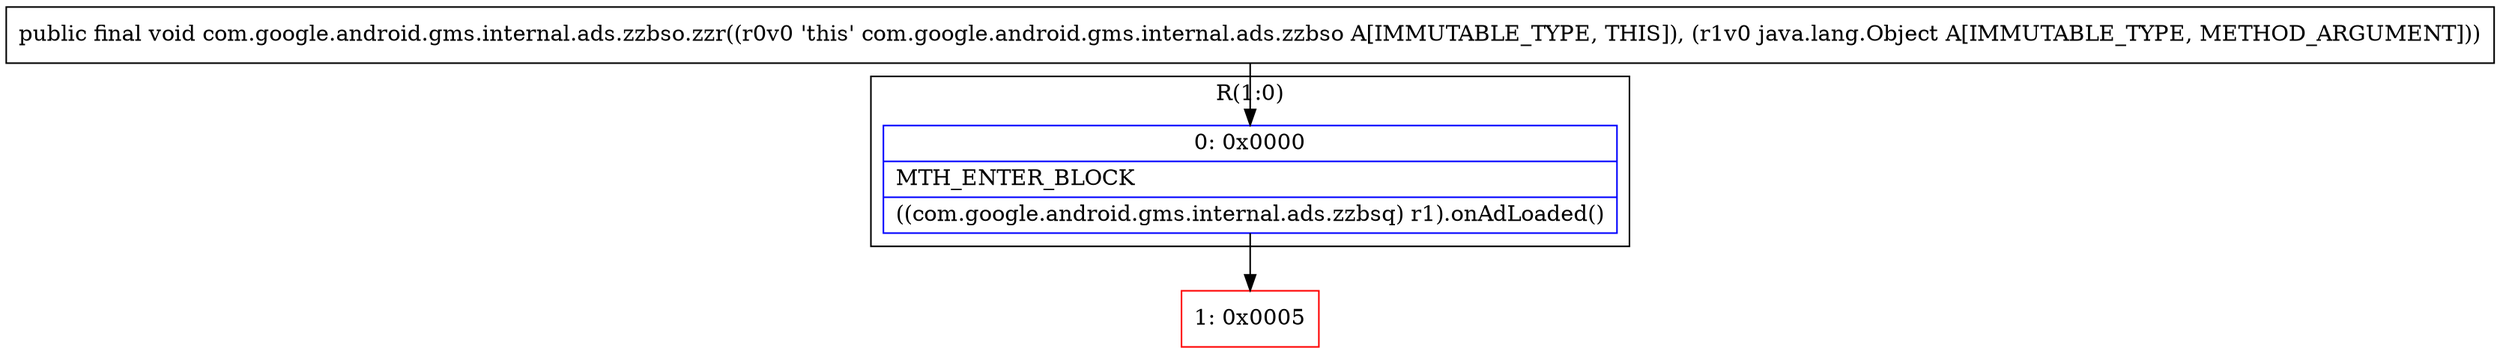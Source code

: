 digraph "CFG forcom.google.android.gms.internal.ads.zzbso.zzr(Ljava\/lang\/Object;)V" {
subgraph cluster_Region_1940339177 {
label = "R(1:0)";
node [shape=record,color=blue];
Node_0 [shape=record,label="{0\:\ 0x0000|MTH_ENTER_BLOCK\l|((com.google.android.gms.internal.ads.zzbsq) r1).onAdLoaded()\l}"];
}
Node_1 [shape=record,color=red,label="{1\:\ 0x0005}"];
MethodNode[shape=record,label="{public final void com.google.android.gms.internal.ads.zzbso.zzr((r0v0 'this' com.google.android.gms.internal.ads.zzbso A[IMMUTABLE_TYPE, THIS]), (r1v0 java.lang.Object A[IMMUTABLE_TYPE, METHOD_ARGUMENT])) }"];
MethodNode -> Node_0;
Node_0 -> Node_1;
}

